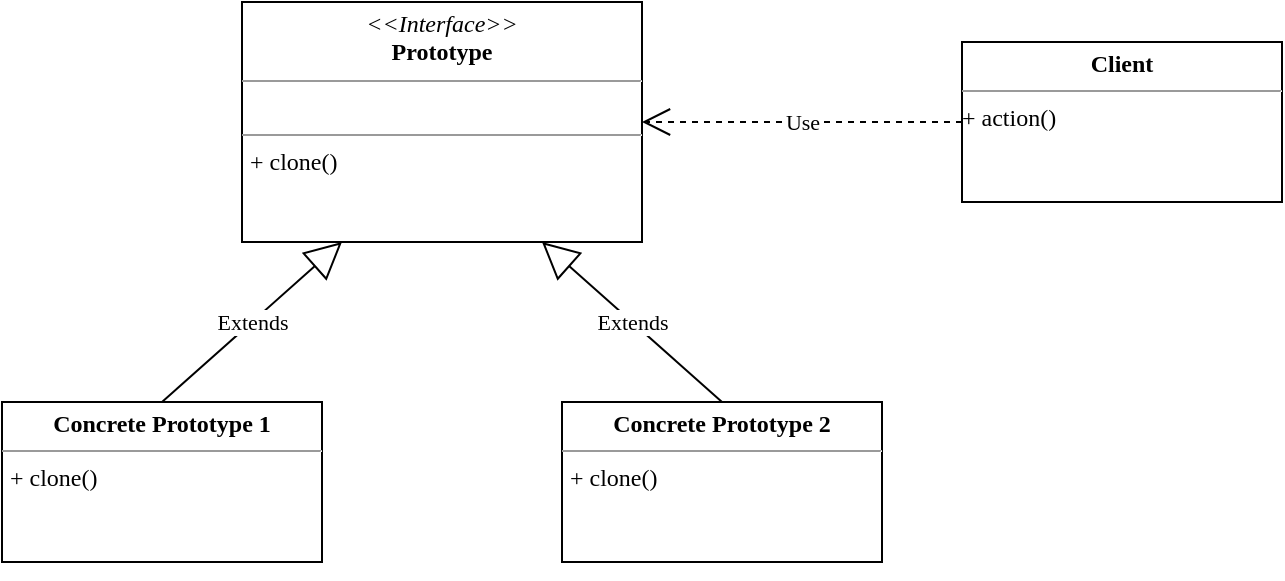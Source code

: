 <mxfile version="13.2.4" type="device"><diagram id="hKZ-8_vHCfPktANP-QiI" name="第 1 页"><mxGraphModel dx="946" dy="641" grid="1" gridSize="10" guides="1" tooltips="1" connect="1" arrows="1" fold="1" page="1" pageScale="1" pageWidth="827" pageHeight="1169" math="0" shadow="0"><root><mxCell id="0"/><mxCell id="1" parent="0"/><mxCell id="TtWYrXQqAX_kC7jo8qvN-22" value="&lt;p style=&quot;margin: 0px ; margin-top: 4px ; text-align: center&quot;&gt;&lt;i&gt;&amp;lt;&amp;lt;Interface&amp;gt;&amp;gt;&lt;/i&gt;&lt;br&gt;&lt;b&gt;Prototype&lt;/b&gt;&lt;/p&gt;&lt;hr size=&quot;1&quot;&gt;&lt;p style=&quot;margin: 0px ; margin-left: 4px&quot;&gt;&lt;br&gt;&lt;/p&gt;&lt;hr size=&quot;1&quot;&gt;&lt;p style=&quot;margin: 0px ; margin-left: 4px&quot;&gt;+ clone()&lt;br&gt;&lt;/p&gt;" style="verticalAlign=top;align=left;overflow=fill;fontSize=12;fontFamily=Times New Roman;html=1;" vertex="1" parent="1"><mxGeometry x="160" y="200" width="200" height="120" as="geometry"/></mxCell><mxCell id="TtWYrXQqAX_kC7jo8qvN-23" value="&lt;p style=&quot;margin: 0px ; margin-top: 4px ; text-align: center&quot;&gt;&lt;b&gt;Concrete Prototype 1&lt;/b&gt;&lt;/p&gt;&lt;hr size=&quot;1&quot;&gt;&lt;p style=&quot;margin: 0px ; margin-left: 4px&quot;&gt;+ clone()&lt;/p&gt;" style="verticalAlign=top;align=left;overflow=fill;fontSize=12;fontFamily=Times New Roman;html=1;" vertex="1" parent="1"><mxGeometry x="40" y="400" width="160" height="80" as="geometry"/></mxCell><mxCell id="TtWYrXQqAX_kC7jo8qvN-24" style="edgeStyle=orthogonalEdgeStyle;rounded=0;orthogonalLoop=1;jettySize=auto;html=1;exitX=0.5;exitY=1;exitDx=0;exitDy=0;fontFamily=Times New Roman;" edge="1" parent="1" source="TtWYrXQqAX_kC7jo8qvN-23" target="TtWYrXQqAX_kC7jo8qvN-23"><mxGeometry relative="1" as="geometry"/></mxCell><mxCell id="TtWYrXQqAX_kC7jo8qvN-25" style="edgeStyle=orthogonalEdgeStyle;rounded=0;orthogonalLoop=1;jettySize=auto;html=1;exitX=0.5;exitY=1;exitDx=0;exitDy=0;fontFamily=Times New Roman;" edge="1" parent="1" source="TtWYrXQqAX_kC7jo8qvN-23" target="TtWYrXQqAX_kC7jo8qvN-23"><mxGeometry relative="1" as="geometry"/></mxCell><mxCell id="TtWYrXQqAX_kC7jo8qvN-26" style="edgeStyle=orthogonalEdgeStyle;rounded=0;orthogonalLoop=1;jettySize=auto;html=1;exitX=0.5;exitY=1;exitDx=0;exitDy=0;fontFamily=Times New Roman;" edge="1" parent="1" source="TtWYrXQqAX_kC7jo8qvN-23" target="TtWYrXQqAX_kC7jo8qvN-23"><mxGeometry relative="1" as="geometry"/></mxCell><mxCell id="TtWYrXQqAX_kC7jo8qvN-27" value="&lt;p style=&quot;margin: 0px ; margin-top: 4px ; text-align: center&quot;&gt;&lt;b&gt;Concrete Prototype 2&lt;/b&gt;&lt;/p&gt;&lt;hr size=&quot;1&quot;&gt;&lt;p style=&quot;margin: 0px ; margin-left: 4px&quot;&gt;+ clone()&lt;/p&gt;" style="verticalAlign=top;align=left;overflow=fill;fontSize=12;fontFamily=Times New Roman;html=1;" vertex="1" parent="1"><mxGeometry x="320" y="400" width="160" height="80" as="geometry"/></mxCell><mxCell id="TtWYrXQqAX_kC7jo8qvN-28" value="Extends" style="endArrow=block;endSize=16;endFill=0;html=1;fontFamily=Times New Roman;exitX=0.5;exitY=0;exitDx=0;exitDy=0;entryX=0.25;entryY=1;entryDx=0;entryDy=0;" edge="1" parent="1" source="TtWYrXQqAX_kC7jo8qvN-23" target="TtWYrXQqAX_kC7jo8qvN-22"><mxGeometry width="160" relative="1" as="geometry"><mxPoint x="100" y="560" as="sourcePoint"/><mxPoint x="260" y="560" as="targetPoint"/></mxGeometry></mxCell><mxCell id="TtWYrXQqAX_kC7jo8qvN-29" value="Extends" style="endArrow=block;endSize=16;endFill=0;html=1;fontFamily=Times New Roman;exitX=0.5;exitY=0;exitDx=0;exitDy=0;entryX=0.75;entryY=1;entryDx=0;entryDy=0;" edge="1" parent="1" source="TtWYrXQqAX_kC7jo8qvN-27" target="TtWYrXQqAX_kC7jo8qvN-22"><mxGeometry width="160" relative="1" as="geometry"><mxPoint x="250" y="540" as="sourcePoint"/><mxPoint x="410" y="540" as="targetPoint"/></mxGeometry></mxCell><mxCell id="TtWYrXQqAX_kC7jo8qvN-30" value="&lt;p style=&quot;margin: 0px ; margin-top: 4px ; text-align: center&quot;&gt;&lt;b&gt;Client&lt;/b&gt;&lt;/p&gt;&lt;hr size=&quot;1&quot;&gt;&lt;div style=&quot;height: 2px&quot;&gt;+ action()&lt;/div&gt;" style="verticalAlign=top;align=left;overflow=fill;fontSize=12;fontFamily=Times New Roman;html=1;" vertex="1" parent="1"><mxGeometry x="520" y="220" width="160" height="80" as="geometry"/></mxCell><mxCell id="TtWYrXQqAX_kC7jo8qvN-32" value="Use" style="endArrow=open;endSize=12;dashed=1;html=1;fontFamily=Times New Roman;entryX=1;entryY=0.5;entryDx=0;entryDy=0;exitX=0;exitY=0.5;exitDx=0;exitDy=0;" edge="1" parent="1" source="TtWYrXQqAX_kC7jo8qvN-30" target="TtWYrXQqAX_kC7jo8qvN-22"><mxGeometry width="160" relative="1" as="geometry"><mxPoint x="510" y="360" as="sourcePoint"/><mxPoint x="670" y="360" as="targetPoint"/></mxGeometry></mxCell></root></mxGraphModel></diagram></mxfile>